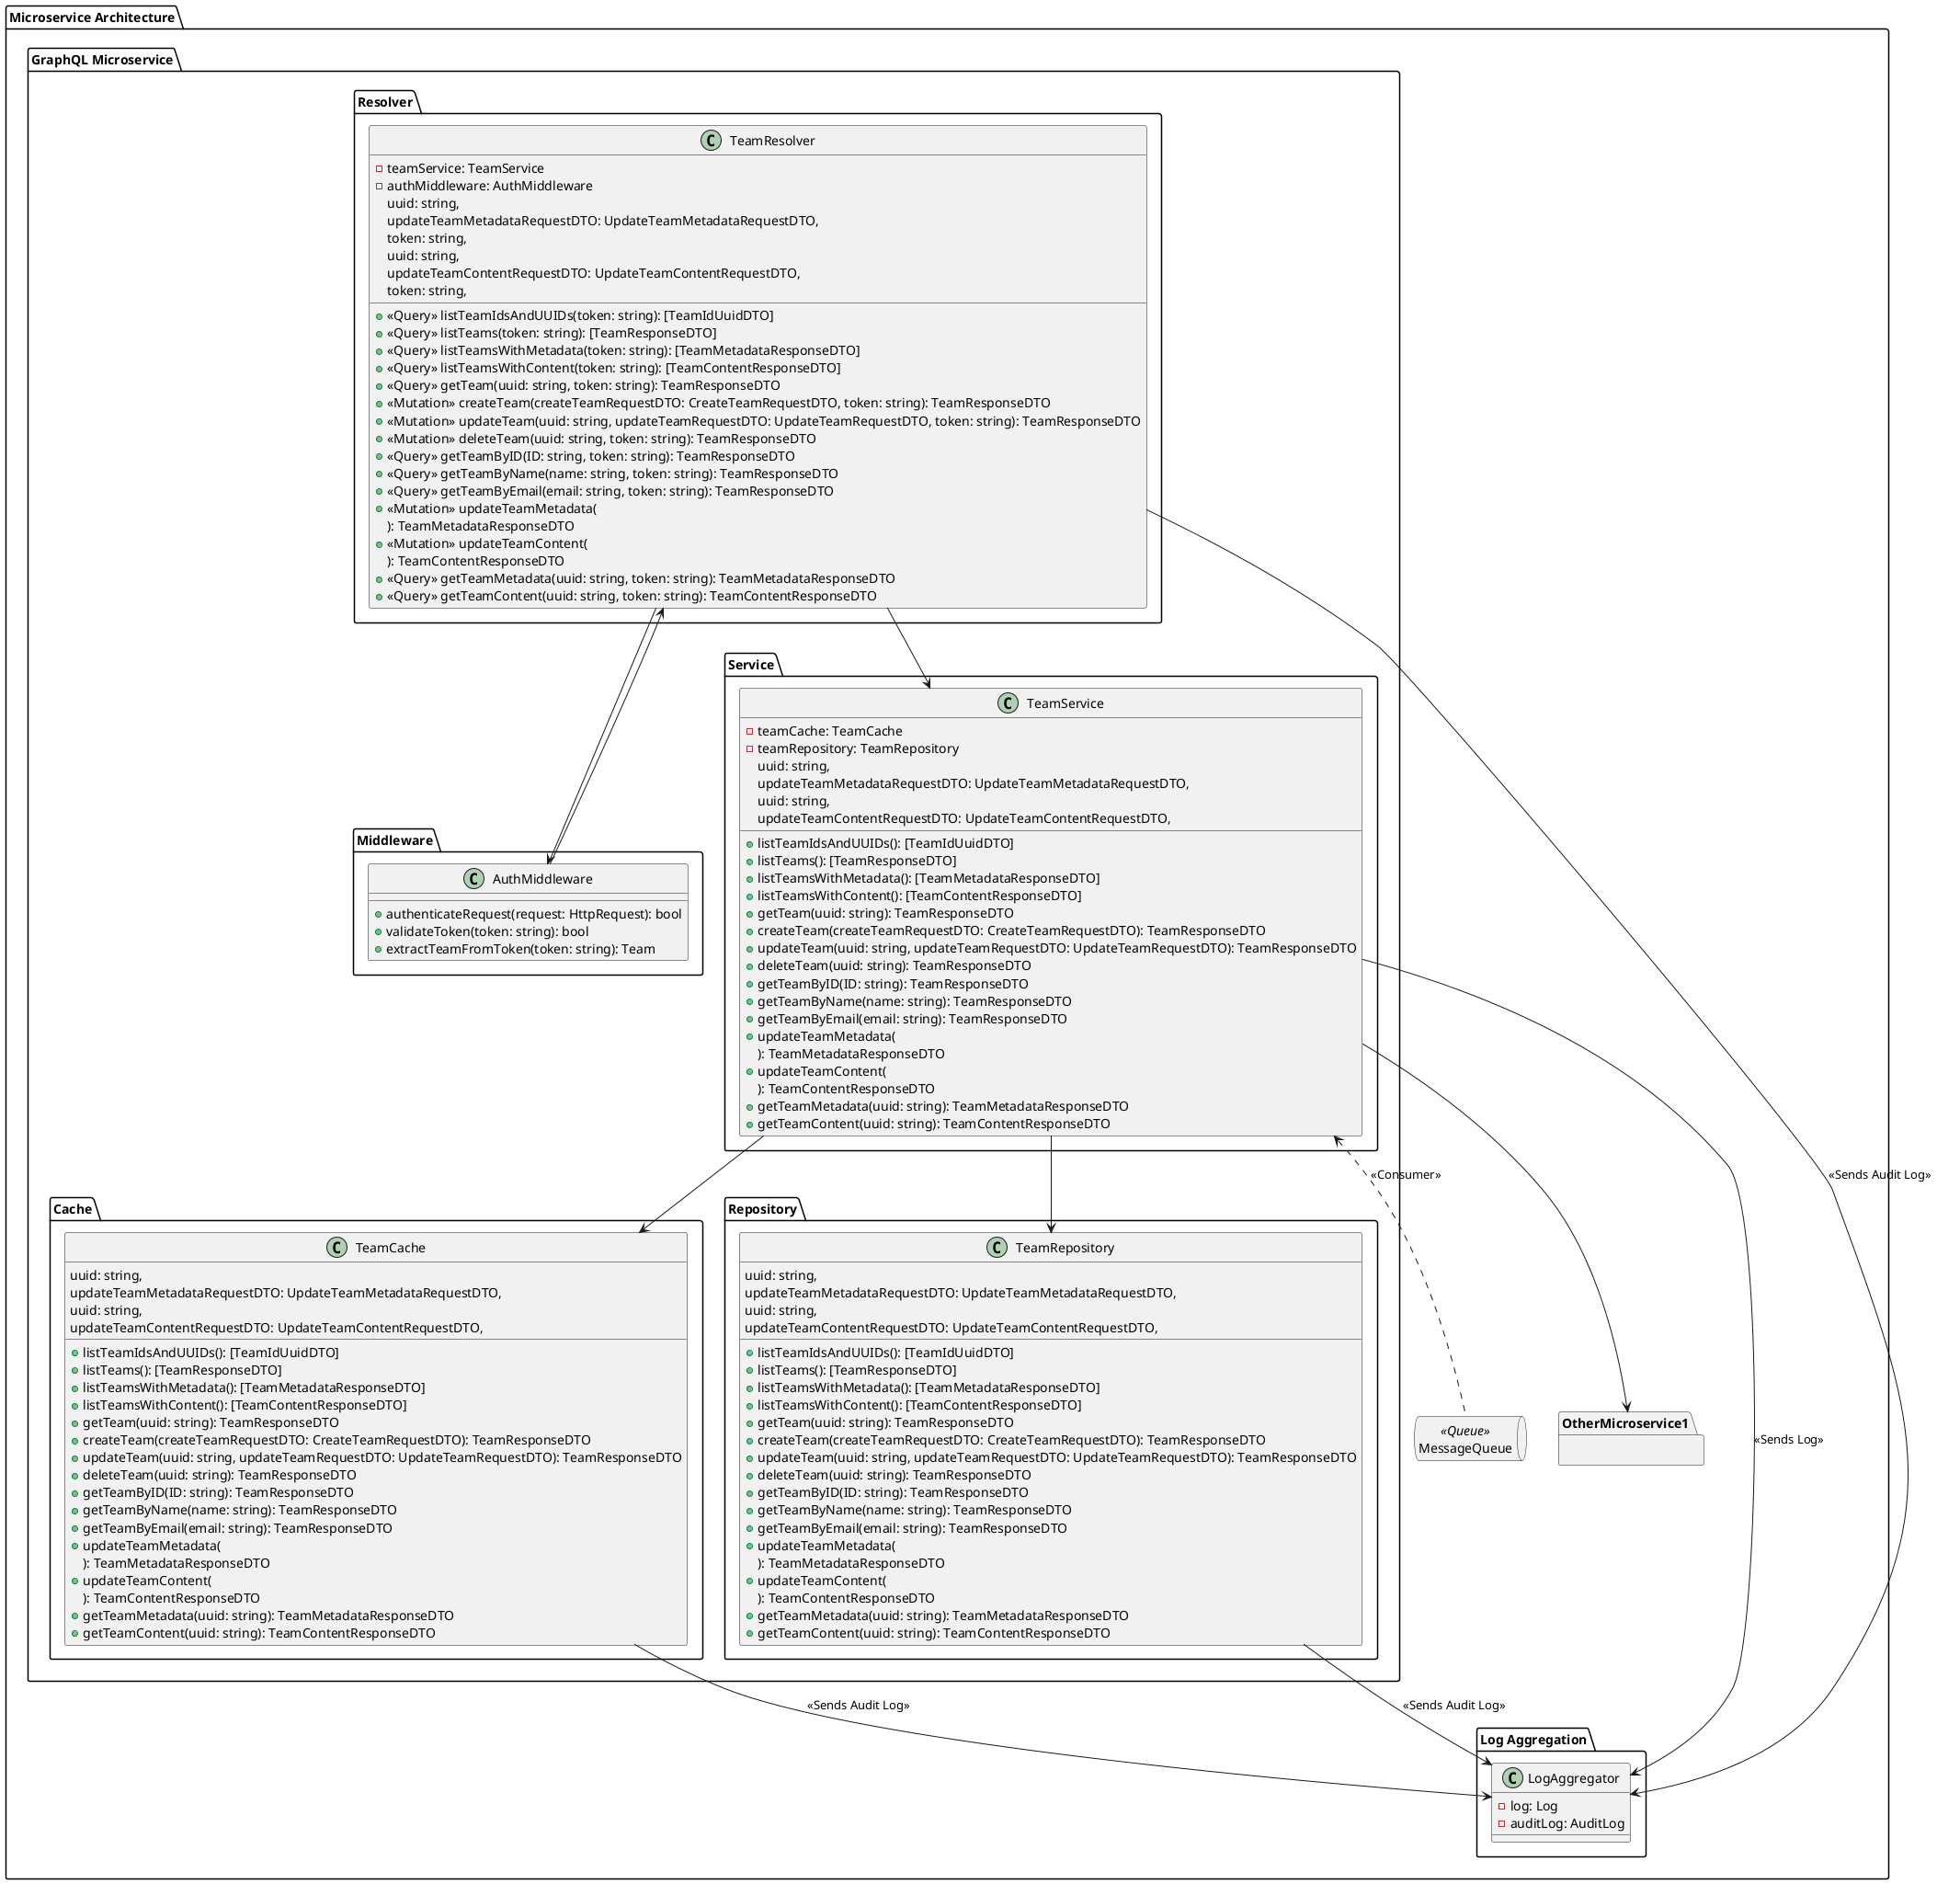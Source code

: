 @startuml

allowmixing

package "Microservice Architecture" {
    package "GraphQL Microservice" {
        package "Resolver" {
            class TeamResolver {
                - teamService: TeamService
                - authMiddleware: AuthMiddleware
                + <<Query>> listTeamIdsAndUUIDs(token: string): [TeamIdUuidDTO]
                + <<Query>> listTeams(token: string): [TeamResponseDTO]
                + <<Query>> listTeamsWithMetadata(token: string): [TeamMetadataResponseDTO]
                + <<Query>> listTeamsWithContent(token: string): [TeamContentResponseDTO]
                + <<Query>> getTeam(uuid: string, token: string): TeamResponseDTO
                + <<Mutation>> createTeam(createTeamRequestDTO: CreateTeamRequestDTO, token: string): TeamResponseDTO
                + <<Mutation>> updateTeam(uuid: string, updateTeamRequestDTO: UpdateTeamRequestDTO, token: string): TeamResponseDTO
                + <<Mutation>> deleteTeam(uuid: string, token: string): TeamResponseDTO
                + <<Query>> getTeamByID(ID: string, token: string): TeamResponseDTO
                + <<Query>> getTeamByName(name: string, token: string): TeamResponseDTO
                + <<Query>> getTeamByEmail(email: string, token: string): TeamResponseDTO
                + <<Mutation>> updateTeamMetadata(
                    uuid: string,
                    updateTeamMetadataRequestDTO: UpdateTeamMetadataRequestDTO,
                    token: string,
                ): TeamMetadataResponseDTO
                + <<Mutation>> updateTeamContent(
                    uuid: string,
                    updateTeamContentRequestDTO: UpdateTeamContentRequestDTO,
                    token: string,
                ): TeamContentResponseDTO
                + <<Query>> getTeamMetadata(uuid: string, token: string): TeamMetadataResponseDTO
                + <<Query>> getTeamContent(uuid: string, token: string): TeamContentResponseDTO
            }

            ' class "CreateTeamRequestDTO" {
            '     + ID: string
            '     + UUID: string
            '     + metadata: TeamMetadataDTO
            '     + content: TeamContentDTO
            ' }

            ' class "GetTeamByEmailRequestDTO" {
            '     + email: string
            ' }

            ' class "GetTeamByIdRequestDTO" {
            '     + ID: string
            ' }

            ' class "GetTeamByUuidRequestDTO" {
            '     + UUID: string
            ' }

            ' class "ListTeamResponseDTO" {
            '     + teams: TeamResponseDTO[]
            ' }

            ' class "TeamContentResponseDTO" {
            '     + ID: string
            '     + UUID: string
            '     + content: TeamContentDTO
            ' }

            ' class "TeamContentDTO" {
            '     + email: string
            '     + members: IdUuidDTO[]
            '     + productOwner: IdUuidDTO
            '     + scrumMaster: IdUuidDTO
            ' }

            ' class "TeamIdUuidDTO" {
            '     + ID: string
            '     + UUID: string
            ' }

            ' class "TeamMetadataResponseDTO" {
            '     + ID: string
            '     + UUID: string
            '     + metadata: TeamMetadataDTO
            ' }

            ' class "TeamMetadataDTO" {
            '     + name: string
            '     + dates: CommonDateDTO
            ' }

            ' class "TeamResponseDTO" {
            '     + ID: string
            '     + UUID: string
            '     + metadata: TeamMetadataDTO
            '     + content: TeamContentDTO
            ' }

            ' class "TeamDTO" {
            '     + ID: string
            '     + UUID: string
            '     + metadata: TeamMetadataDTO
            '     + content: TeamContentDTO
            ' }

            ' class "UpdateTeamContentRequestDTO" {
            '     + UUID: string
            '     + content: TeamContentDTO
            ' }

            ' class "UpdateTeamMetadataRequestDTO" {
            '     + UUID: string
            '     + metadata: TeamMetadataDTO
            ' }

            ' class "UpdateTeamRequestDTO" {
            '     + UUID: string
            '     + metadata: TeamMetadataDTO
            '     + content: TeamContentDTO
            ' }

            ' class "EmailDTO" {
            '     + email: string
            ' }

            ' class "PasswordDTO" {
            '     + password: string
            ' }

            ' class "PhoneDTO" {
            '     + phone: string
            ' }

            ' class "ProjectRoleDTO" {
            '     + projectRole: PROJECT_ROLE_TYPES
            ' }

            ' class "ProjectRolesDTO" {
            '     + projectRoles: PROJECT_ROLE_TYPES[]
            ' }

            ' class "ScrumRoleDTO" {
            '     + scrumRole: SCRUM_ROLE_TYPES
            ' }

            ' class "ScrumRolesDTO" {
            '     + scrumRoles: SCRUM_ROLE_TYPES[]
            ' }

            ' class "CommentDTO" {
            '     + ID: string
            '     + UUID: string
            '     + content: string
            '     + updatedBy: string
            '     + updatedAt: Date
            ' }

            ' class "CommonDateDTO" {
            '     + createdAt: Date
            '     + createdBy: string
            '     + updatedAt: Date
            '     + updatedBy: string
            '     + startedAt?: Date
            '     + startedBy?: string
            '     + startDate?: Date
            '     + endDate?: Date
            '     + completedAt?: Date
            '     + completedBy?: string
            ' }

            ' class "DurationDTO" {
            '     + ID: string
            '     + UUID: string
            '     + startDate: Date
            '     + endDate: Date
            ' }

            ' class "IdUuidStatusDTO" {
            '     + ID: string
            '     + UUID: string
            '     + status: GENERAL_STATUS_TYPES
            ' }

            ' class "IdUuidDTO" {
            '     + ID: string
            '     + UUID: string
            ' }

            ' class "NameUrlDTO" {
            '     + name: string
            '     + url: string
            ' }

            ' class "PaginationDTO" {
            '     + skip?: number
            '     + take?: number
            ' }

            ' class "RelationDTO" {
            '     + UUID: string
            '     + relationType: RELATION_TYPES
            '     + sourceUUID: string
            '     + targetUUID: string
            '     + createdAt: Date
            '     + updatedAt: Date
            ' }
        }

        package "Middleware" {
            class AuthMiddleware {
                + authenticateRequest(request: HttpRequest): bool
                + validateToken(token: string): bool
                + extractTeamFromToken(token: string): Team
            }
        }

        package "Service" {
            class TeamService {
                - teamCache: TeamCache
                - teamRepository: TeamRepository
                + listTeamIdsAndUUIDs(): [TeamIdUuidDTO]
                + listTeams(): [TeamResponseDTO]
                + listTeamsWithMetadata(): [TeamMetadataResponseDTO]
                + listTeamsWithContent(): [TeamContentResponseDTO]
                + getTeam(uuid: string): TeamResponseDTO
                + createTeam(createTeamRequestDTO: CreateTeamRequestDTO): TeamResponseDTO
                + updateTeam(uuid: string, updateTeamRequestDTO: UpdateTeamRequestDTO): TeamResponseDTO
                + deleteTeam(uuid: string): TeamResponseDTO
                + getTeamByID(ID: string): TeamResponseDTO
                + getTeamByName(name: string): TeamResponseDTO
                + getTeamByEmail(email: string): TeamResponseDTO
                + updateTeamMetadata(
                    uuid: string,
                    updateTeamMetadataRequestDTO: UpdateTeamMetadataRequestDTO,
                ): TeamMetadataResponseDTO
                + updateTeamContent(
                    uuid: string,
                    updateTeamContentRequestDTO: UpdateTeamContentRequestDTO,
                ): TeamContentResponseDTO
                + getTeamMetadata(uuid: string): TeamMetadataResponseDTO
                + getTeamContent(uuid: string): TeamContentResponseDTO
            }
        }

        package "Cache" {
            class TeamCache {
                + listTeamIdsAndUUIDs(): [TeamIdUuidDTO]
                + listTeams(): [TeamResponseDTO]
                + listTeamsWithMetadata(): [TeamMetadataResponseDTO]
                + listTeamsWithContent(): [TeamContentResponseDTO]
                + getTeam(uuid: string): TeamResponseDTO
                + createTeam(createTeamRequestDTO: CreateTeamRequestDTO): TeamResponseDTO
                + updateTeam(uuid: string, updateTeamRequestDTO: UpdateTeamRequestDTO): TeamResponseDTO
                + deleteTeam(uuid: string): TeamResponseDTO
                + getTeamByID(ID: string): TeamResponseDTO
                + getTeamByName(name: string): TeamResponseDTO
                + getTeamByEmail(email: string): TeamResponseDTO
                + updateTeamMetadata(
                    uuid: string,
                    updateTeamMetadataRequestDTO: UpdateTeamMetadataRequestDTO,
                ): TeamMetadataResponseDTO
                + updateTeamContent(
                    uuid: string,
                    updateTeamContentRequestDTO: UpdateTeamContentRequestDTO,
                ): TeamContentResponseDTO
                + getTeamMetadata(uuid: string): TeamMetadataResponseDTO
                + getTeamContent(uuid: string): TeamContentResponseDTO
            }
        }

        package "Repository" {
            class TeamRepository {
                + listTeamIdsAndUUIDs(): [TeamIdUuidDTO]
                + listTeams(): [TeamResponseDTO]
                + listTeamsWithMetadata(): [TeamMetadataResponseDTO]
                + listTeamsWithContent(): [TeamContentResponseDTO]
                + getTeam(uuid: string): TeamResponseDTO
                + createTeam(createTeamRequestDTO: CreateTeamRequestDTO): TeamResponseDTO
                + updateTeam(uuid: string, updateTeamRequestDTO: UpdateTeamRequestDTO): TeamResponseDTO
                + deleteTeam(uuid: string): TeamResponseDTO
                + getTeamByID(ID: string): TeamResponseDTO
                + getTeamByName(name: string): TeamResponseDTO
                + getTeamByEmail(email: string): TeamResponseDTO
                + updateTeamMetadata(
                    uuid: string,
                    updateTeamMetadataRequestDTO: UpdateTeamMetadataRequestDTO,
                ): TeamMetadataResponseDTO
                + updateTeamContent(
                    uuid: string,
                    updateTeamContentRequestDTO: UpdateTeamContentRequestDTO,
                ): TeamContentResponseDTO
                + getTeamMetadata(uuid: string): TeamMetadataResponseDTO
                + getTeamContent(uuid: string): TeamContentResponseDTO
            }

            ' !define TABLE_COLUMNS(COLUMN_LIST)
            ' class TeamTable {
            '     + ID: string
            '     + UUID: string
            '     + metadata: TeamMetadataTable
            '     + content: TeamContentTable
            ' }

            ' class TeamMetadataTable {
            '     + name: string
            '     + dates: CommonDateTable
            ' }

            ' class TeamContentTable {
            '     + email: string
            '     + members: IdUuidTable[]
            '     + productOwner: IdUuidTable
            '     + scrumMaster: IdUuidTable
            ' }

            ' class CommonDateTable {
            '     + createdAt: Date
            '     + createdBy: string
            '     + updatedAt: Date
            '     + updatedBy: string
            '     + startedAt?: Date
            '     + startedBy?: string
            '     + startDate?: Date
            '     + endDate?: Date
            '     + completedAt?: Date
            '     + completedBy?: string
            ' }

            ' class CommentTable {
            '     + ID: string
            '     + UUID: string
            '     + content: string
            '     + updatedBy: string
            '     + updatedAt: Date
            ' }

            ' class DurationTable {
            '     + ID: string
            '     + UUID: string
            '     + startDate: Date
            '     + endDate: Date
            ' }

            ' class IdUuidStatusTable {
            '     + ID: string
            '     + UUID: string
            '     + status: GENERAL_STATUS_TYPES
            ' }

            ' class IdUuidTable {
            '     + ID: string
            '     + UUID: string
            ' }

            ' class NameUrlTable {
            '     + name: string
            '     + url: string
            ' }

            ' class PaginationTable {
            '     + skip?: number
            '     + take?: number
            ' }

            ' class RelationTable {
            '     + UUID: string
            '     + relationType: RELATION_TYPES
            '     + sourceUUID: string
            '     + targetUUID: string
            '     + createdAt: Date
            '     + updatedAt: Date
            ' }
        }

        TeamResolver --> TeamService
        TeamResolver --> AuthMiddleware
        AuthMiddleware --> TeamResolver
        TeamService --> TeamRepository
        TeamService --> TeamCache
    }

    TeamService -down-> OtherMicroservice1

    package "Other Microservice 1" as OtherMicroservice1 {
        ' // Other Microservice 1 components
    }

    queue MessageQueue <<Queue>>
    MessageQueue .up.> TeamService : <<Consumer>>

    package "Log Aggregation" {
        class LogAggregator {
            - log: Log
            - auditLog: AuditLog
        }

        ' class AuditLog {
        '     + message: String
        '     + timestamp: DateTime
        ' }

        ' class Log {
        '     + message: String
        '     + timestamp: DateTime
        ' }
    }

    TeamResolver --> LogAggregator : <<Sends Audit Log>>
    TeamCache --> LogAggregator : <<Sends Audit Log>>
    TeamRepository --> LogAggregator : <<Sends Audit Log>>
    TeamService --> LogAggregator : <<Sends Log>>
}

@enduml
